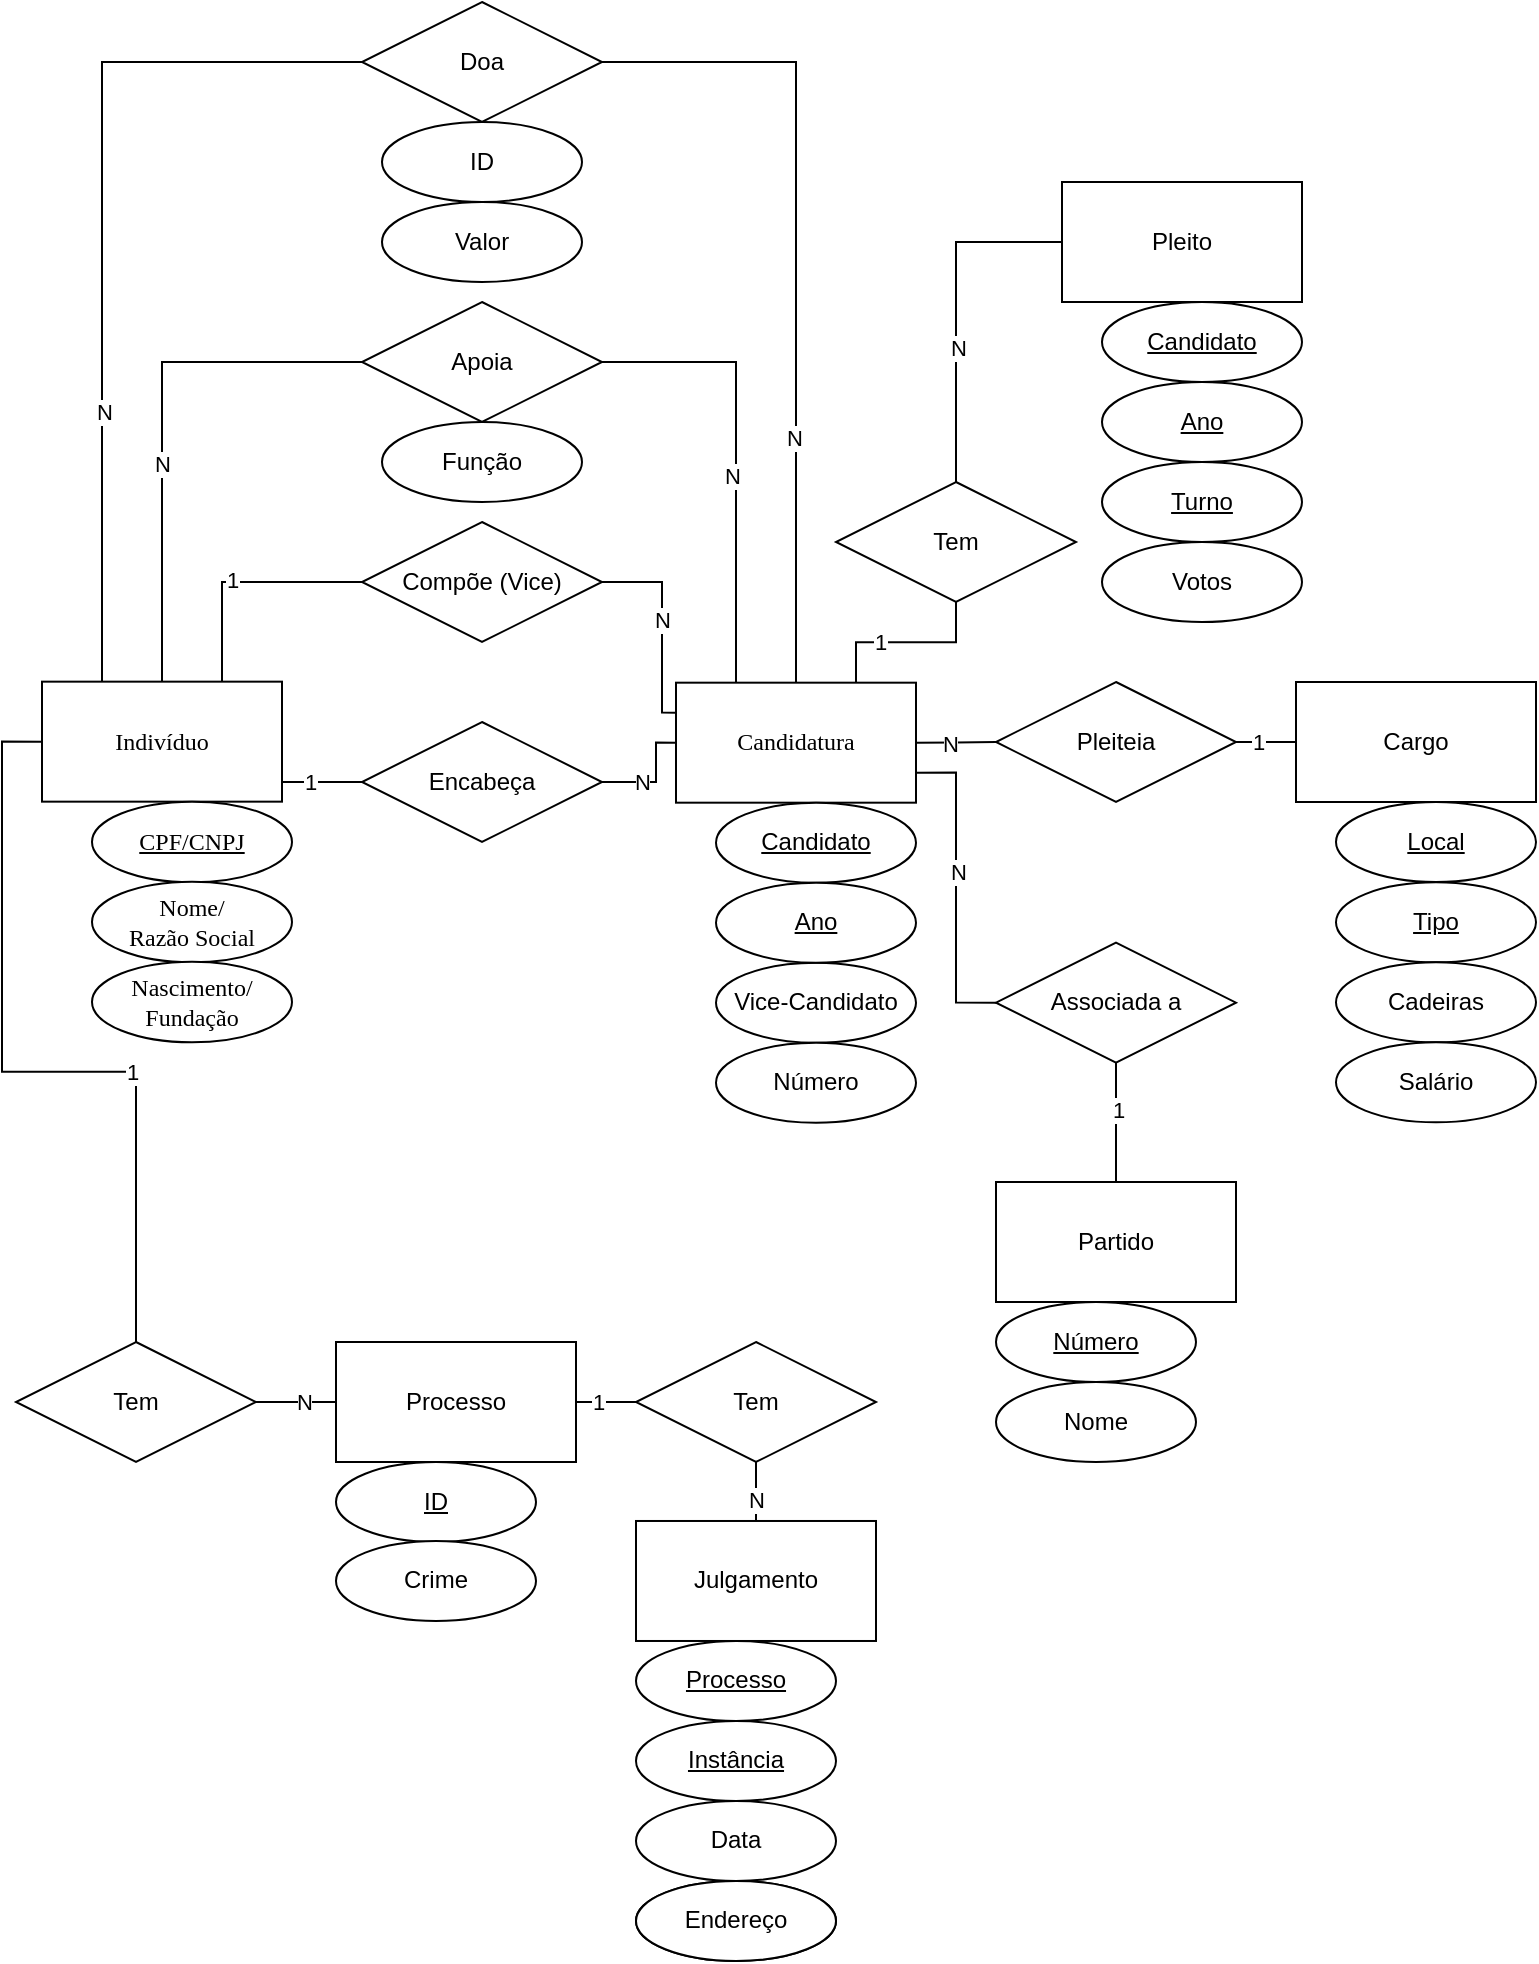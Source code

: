 <mxfile version="15.8.3" type="device"><diagram id="y8ehtzcDIXGTY223qZdE" name="Projeto ER"><mxGraphModel dx="1497" dy="3291" grid="1" gridSize="10" guides="1" tooltips="1" connect="1" arrows="1" fold="1" page="1" pageScale="1" pageWidth="827" pageHeight="1169" math="0" shadow="0"><root><mxCell id="9adYcuHAJ2ELsM9DBGtr-0"/><mxCell id="9adYcuHAJ2ELsM9DBGtr-1" parent="9adYcuHAJ2ELsM9DBGtr-0"/><mxCell id="D5yA-E_TnKkNy2x88Aqz-48" style="edgeStyle=orthogonalEdgeStyle;rounded=0;orthogonalLoop=1;jettySize=auto;html=1;exitX=1;exitY=0.5;exitDx=0;exitDy=0;entryX=0;entryY=0.5;entryDx=0;entryDy=0;endArrow=none;endFill=0;" parent="9adYcuHAJ2ELsM9DBGtr-1" source="500dHnA0742a9WlsMYS1-0" target="D5yA-E_TnKkNy2x88Aqz-38" edge="1"><mxGeometry relative="1" as="geometry"><Array as="points"><mxPoint x="170" y="-1890"/></Array></mxGeometry></mxCell><mxCell id="D5yA-E_TnKkNy2x88Aqz-65" value="1" style="edgeLabel;html=1;align=center;verticalAlign=middle;resizable=0;points=[];" parent="D5yA-E_TnKkNy2x88Aqz-48" vertex="1" connectable="0"><mxGeometry x="0.111" relative="1" as="geometry"><mxPoint as="offset"/></mxGeometry></mxCell><mxCell id="D5yA-E_TnKkNy2x88Aqz-50" style="edgeStyle=orthogonalEdgeStyle;rounded=0;orthogonalLoop=1;jettySize=auto;html=1;exitX=0.75;exitY=0;exitDx=0;exitDy=0;entryX=0;entryY=0.5;entryDx=0;entryDy=0;endArrow=none;endFill=0;" parent="9adYcuHAJ2ELsM9DBGtr-1" source="500dHnA0742a9WlsMYS1-0" target="D5yA-E_TnKkNy2x88Aqz-49" edge="1"><mxGeometry relative="1" as="geometry"><Array as="points"><mxPoint x="140" y="-1990"/></Array></mxGeometry></mxCell><mxCell id="D5yA-E_TnKkNy2x88Aqz-63" value="1" style="edgeLabel;html=1;align=center;verticalAlign=middle;resizable=0;points=[];" parent="D5yA-E_TnKkNy2x88Aqz-50" vertex="1" connectable="0"><mxGeometry x="-0.094" y="1" relative="1" as="geometry"><mxPoint as="offset"/></mxGeometry></mxCell><mxCell id="D5yA-E_TnKkNy2x88Aqz-52" style="edgeStyle=orthogonalEdgeStyle;rounded=0;orthogonalLoop=1;jettySize=auto;html=1;exitX=0.5;exitY=0;exitDx=0;exitDy=0;entryX=0;entryY=0.5;entryDx=0;entryDy=0;endArrow=none;endFill=0;" parent="9adYcuHAJ2ELsM9DBGtr-1" source="500dHnA0742a9WlsMYS1-0" target="D5yA-E_TnKkNy2x88Aqz-30" edge="1"><mxGeometry relative="1" as="geometry"/></mxCell><mxCell id="D5yA-E_TnKkNy2x88Aqz-61" value="N" style="edgeLabel;html=1;align=center;verticalAlign=middle;resizable=0;points=[];" parent="D5yA-E_TnKkNy2x88Aqz-52" vertex="1" connectable="0"><mxGeometry x="-0.16" relative="1" as="geometry"><mxPoint as="offset"/></mxGeometry></mxCell><mxCell id="D5yA-E_TnKkNy2x88Aqz-57" style="edgeStyle=orthogonalEdgeStyle;rounded=0;orthogonalLoop=1;jettySize=auto;html=1;exitX=0.25;exitY=0;exitDx=0;exitDy=0;entryX=0;entryY=0.5;entryDx=0;entryDy=0;endArrow=none;endFill=0;" parent="9adYcuHAJ2ELsM9DBGtr-1" source="500dHnA0742a9WlsMYS1-0" target="D5yA-E_TnKkNy2x88Aqz-54" edge="1"><mxGeometry relative="1" as="geometry"/></mxCell><mxCell id="D5yA-E_TnKkNy2x88Aqz-59" value="N" style="edgeLabel;html=1;align=center;verticalAlign=middle;resizable=0;points=[];" parent="D5yA-E_TnKkNy2x88Aqz-57" vertex="1" connectable="0"><mxGeometry x="-0.386" y="-1" relative="1" as="geometry"><mxPoint as="offset"/></mxGeometry></mxCell><mxCell id="D5yA-E_TnKkNy2x88Aqz-68" style="edgeStyle=orthogonalEdgeStyle;rounded=0;orthogonalLoop=1;jettySize=auto;html=1;exitX=0;exitY=0.5;exitDx=0;exitDy=0;entryX=0.5;entryY=0;entryDx=0;entryDy=0;endArrow=none;endFill=0;" parent="9adYcuHAJ2ELsM9DBGtr-1" source="500dHnA0742a9WlsMYS1-0" target="D5yA-E_TnKkNy2x88Aqz-67" edge="1"><mxGeometry relative="1" as="geometry"><mxPoint x="750" y="-1420" as="sourcePoint"/></mxGeometry></mxCell><mxCell id="D5yA-E_TnKkNy2x88Aqz-69" value="1" style="edgeLabel;html=1;align=center;verticalAlign=middle;resizable=0;points=[];" parent="D5yA-E_TnKkNy2x88Aqz-68" vertex="1" connectable="0"><mxGeometry x="0.289" relative="1" as="geometry"><mxPoint as="offset"/></mxGeometry></mxCell><mxCell id="500dHnA0742a9WlsMYS1-0" value="Indivíduo" style="whiteSpace=wrap;html=1;align=center;rounded=0;sketch=0;fontColor=#000000;fontFamily=Fira Sans;fontSource=https%3A%2F%2Ffonts.googleapis.com%2Fcss%3Ffamily%3DFira%2BSans;" parent="9adYcuHAJ2ELsM9DBGtr-1" vertex="1"><mxGeometry x="50" y="-1940.17" width="120" height="60" as="geometry"/></mxCell><mxCell id="500dHnA0742a9WlsMYS1-1" value="CPF/CNPJ" style="ellipse;whiteSpace=wrap;html=1;align=center;fontStyle=4;fontFamily=Fira Sans;fontSource=https%3A%2F%2Ffonts.googleapis.com%2Fcss%3Ffamily%3DFira%2BSans;" parent="9adYcuHAJ2ELsM9DBGtr-1" vertex="1"><mxGeometry x="75" y="-1880.17" width="100" height="40.34" as="geometry"/></mxCell><mxCell id="500dHnA0742a9WlsMYS1-2" value="&lt;div&gt;Nome/&lt;/div&gt;&lt;div&gt;Razão Social&lt;br&gt;&lt;/div&gt;" style="ellipse;whiteSpace=wrap;html=1;align=center;fontFamily=Fira Sans;fontSource=https%3A%2F%2Ffonts.googleapis.com%2Fcss%3Ffamily%3DFira%2BSans;" parent="9adYcuHAJ2ELsM9DBGtr-1" vertex="1"><mxGeometry x="75" y="-1840.17" width="100" height="40.34" as="geometry"/></mxCell><mxCell id="500dHnA0742a9WlsMYS1-4" value="&lt;div&gt;Nascimento/&lt;/div&gt;&lt;div&gt;Fundação&lt;/div&gt;" style="ellipse;whiteSpace=wrap;html=1;align=center;fontFamily=Fira Sans;fontSource=https%3A%2F%2Ffonts.googleapis.com%2Fcss%3Ffamily%3DFira%2BSans;" parent="9adYcuHAJ2ELsM9DBGtr-1" vertex="1"><mxGeometry x="75" y="-1800.17" width="100" height="40.34" as="geometry"/></mxCell><mxCell id="D5yA-E_TnKkNy2x88Aqz-0" value="Julgamento" style="whiteSpace=wrap;html=1;align=center;" parent="9adYcuHAJ2ELsM9DBGtr-1" vertex="1"><mxGeometry x="347" y="-1520.51" width="120" height="60" as="geometry"/></mxCell><mxCell id="D5yA-E_TnKkNy2x88Aqz-1" value="Processo" style="ellipse;whiteSpace=wrap;html=1;align=center;fontStyle=4;" parent="9adYcuHAJ2ELsM9DBGtr-1" vertex="1"><mxGeometry x="347" y="-1460.51" width="100" height="40" as="geometry"/></mxCell><mxCell id="D5yA-E_TnKkNy2x88Aqz-3" value="Data" style="ellipse;whiteSpace=wrap;html=1;align=center;" parent="9adYcuHAJ2ELsM9DBGtr-1" vertex="1"><mxGeometry x="347" y="-1380.51" width="100" height="40" as="geometry"/></mxCell><mxCell id="D5yA-E_TnKkNy2x88Aqz-43" style="edgeStyle=orthogonalEdgeStyle;rounded=0;orthogonalLoop=1;jettySize=auto;html=1;exitX=1;exitY=0.5;exitDx=0;exitDy=0;entryX=0;entryY=0.5;entryDx=0;entryDy=0;endArrow=none;endFill=0;" parent="9adYcuHAJ2ELsM9DBGtr-1" source="nAUW39gh-lj2DUf8Xwrj-0" target="D5yA-E_TnKkNy2x88Aqz-42" edge="1"><mxGeometry relative="1" as="geometry"/></mxCell><mxCell id="D5yA-E_TnKkNy2x88Aqz-45" value="N" style="edgeLabel;html=1;align=center;verticalAlign=middle;resizable=0;points=[];" parent="D5yA-E_TnKkNy2x88Aqz-43" vertex="1" connectable="0"><mxGeometry x="-0.173" relative="1" as="geometry"><mxPoint as="offset"/></mxGeometry></mxCell><mxCell id="D5yA-E_TnKkNy2x88Aqz-79" style="edgeStyle=orthogonalEdgeStyle;rounded=0;orthogonalLoop=1;jettySize=auto;html=1;exitX=0.75;exitY=0;exitDx=0;exitDy=0;entryX=0.5;entryY=1;entryDx=0;entryDy=0;endArrow=none;endFill=0;" parent="9adYcuHAJ2ELsM9DBGtr-1" source="nAUW39gh-lj2DUf8Xwrj-0" target="D5yA-E_TnKkNy2x88Aqz-78" edge="1"><mxGeometry relative="1" as="geometry"/></mxCell><mxCell id="D5yA-E_TnKkNy2x88Aqz-81" value="1" style="edgeLabel;html=1;align=center;verticalAlign=middle;resizable=0;points=[];" parent="D5yA-E_TnKkNy2x88Aqz-79" vertex="1" connectable="0"><mxGeometry x="-0.302" relative="1" as="geometry"><mxPoint as="offset"/></mxGeometry></mxCell><mxCell id="D5yA-E_TnKkNy2x88Aqz-85" style="edgeStyle=orthogonalEdgeStyle;rounded=0;orthogonalLoop=1;jettySize=auto;html=1;exitX=1;exitY=0.75;exitDx=0;exitDy=0;entryX=0;entryY=0.5;entryDx=0;entryDy=0;endArrow=none;endFill=0;" parent="9adYcuHAJ2ELsM9DBGtr-1" source="nAUW39gh-lj2DUf8Xwrj-0" target="D5yA-E_TnKkNy2x88Aqz-84" edge="1"><mxGeometry relative="1" as="geometry"/></mxCell><mxCell id="D5yA-E_TnKkNy2x88Aqz-87" value="N" style="edgeLabel;html=1;align=center;verticalAlign=middle;resizable=0;points=[];" parent="D5yA-E_TnKkNy2x88Aqz-85" vertex="1" connectable="0"><mxGeometry x="-0.109" y="1" relative="1" as="geometry"><mxPoint as="offset"/></mxGeometry></mxCell><mxCell id="nAUW39gh-lj2DUf8Xwrj-0" value="Candidatura" style="whiteSpace=wrap;html=1;align=center;rounded=0;sketch=0;fontColor=#000000;fontFamily=Fira Sans;fontSource=https%3A%2F%2Ffonts.googleapis.com%2Fcss%3Ffamily%3DFira%2BSans;" parent="9adYcuHAJ2ELsM9DBGtr-1" vertex="1"><mxGeometry x="367" y="-1939.66" width="120" height="60" as="geometry"/></mxCell><mxCell id="nAUW39gh-lj2DUf8Xwrj-1" value="Vice-Candidato" style="ellipse;whiteSpace=wrap;html=1;align=center;" parent="9adYcuHAJ2ELsM9DBGtr-1" vertex="1"><mxGeometry x="387" y="-1799.66" width="100" height="40" as="geometry"/></mxCell><mxCell id="nAUW39gh-lj2DUf8Xwrj-3" value="Candidato" style="ellipse;whiteSpace=wrap;html=1;align=center;fontStyle=4;" parent="9adYcuHAJ2ELsM9DBGtr-1" vertex="1"><mxGeometry x="387" y="-1879.66" width="100" height="40" as="geometry"/></mxCell><mxCell id="D5yA-E_TnKkNy2x88Aqz-7" value="Instância" style="ellipse;whiteSpace=wrap;html=1;align=center;fontStyle=4;" parent="9adYcuHAJ2ELsM9DBGtr-1" vertex="1"><mxGeometry x="347" y="-1420.51" width="100" height="40" as="geometry"/></mxCell><mxCell id="D5yA-E_TnKkNy2x88Aqz-9" value="Procedente" style="ellipse;whiteSpace=wrap;html=1;align=center;" parent="9adYcuHAJ2ELsM9DBGtr-1" vertex="1"><mxGeometry x="347" y="-1340.51" width="100" height="40" as="geometry"/></mxCell><mxCell id="D5yA-E_TnKkNy2x88Aqz-8" value="Endereço" style="ellipse;whiteSpace=wrap;html=1;align=center;" parent="9adYcuHAJ2ELsM9DBGtr-1" vertex="1"><mxGeometry x="347" y="-1340.51" width="100" height="40" as="geometry"/></mxCell><mxCell id="D5yA-E_TnKkNy2x88Aqz-73" style="edgeStyle=orthogonalEdgeStyle;rounded=0;orthogonalLoop=1;jettySize=auto;html=1;exitX=1;exitY=0.5;exitDx=0;exitDy=0;entryX=0;entryY=0.5;entryDx=0;entryDy=0;endArrow=none;endFill=0;" parent="9adYcuHAJ2ELsM9DBGtr-1" source="D5yA-E_TnKkNy2x88Aqz-10" target="D5yA-E_TnKkNy2x88Aqz-72" edge="1"><mxGeometry relative="1" as="geometry"/></mxCell><mxCell id="D5yA-E_TnKkNy2x88Aqz-76" value="1" style="edgeLabel;html=1;align=center;verticalAlign=middle;resizable=0;points=[];" parent="D5yA-E_TnKkNy2x88Aqz-73" vertex="1" connectable="0"><mxGeometry x="-0.3" relative="1" as="geometry"><mxPoint as="offset"/></mxGeometry></mxCell><mxCell id="D5yA-E_TnKkNy2x88Aqz-10" value="Processo" style="whiteSpace=wrap;html=1;align=center;" parent="9adYcuHAJ2ELsM9DBGtr-1" vertex="1"><mxGeometry x="197" y="-1610.0" width="120" height="60" as="geometry"/></mxCell><mxCell id="D5yA-E_TnKkNy2x88Aqz-11" value="ID" style="ellipse;whiteSpace=wrap;html=1;align=center;fontStyle=4;" parent="9adYcuHAJ2ELsM9DBGtr-1" vertex="1"><mxGeometry x="197" y="-1550.0" width="100" height="40" as="geometry"/></mxCell><mxCell id="D5yA-E_TnKkNy2x88Aqz-13" value="Crime" style="ellipse;whiteSpace=wrap;html=1;align=center;" parent="9adYcuHAJ2ELsM9DBGtr-1" vertex="1"><mxGeometry x="197" y="-1510.51" width="100" height="40" as="geometry"/></mxCell><mxCell id="D5yA-E_TnKkNy2x88Aqz-14" value="Pleito" style="whiteSpace=wrap;html=1;align=center;" parent="9adYcuHAJ2ELsM9DBGtr-1" vertex="1"><mxGeometry x="560" y="-2190" width="120" height="60" as="geometry"/></mxCell><mxCell id="D5yA-E_TnKkNy2x88Aqz-15" value="Candidato" style="ellipse;whiteSpace=wrap;html=1;align=center;fontStyle=4;" parent="9adYcuHAJ2ELsM9DBGtr-1" vertex="1"><mxGeometry x="580" y="-2130" width="100" height="40" as="geometry"/></mxCell><mxCell id="D5yA-E_TnKkNy2x88Aqz-16" value="Ano" style="ellipse;whiteSpace=wrap;html=1;align=center;fontStyle=4;" parent="9adYcuHAJ2ELsM9DBGtr-1" vertex="1"><mxGeometry x="580" y="-2090" width="100" height="40" as="geometry"/></mxCell><mxCell id="D5yA-E_TnKkNy2x88Aqz-17" value="Turno" style="ellipse;whiteSpace=wrap;html=1;align=center;fontStyle=4;" parent="9adYcuHAJ2ELsM9DBGtr-1" vertex="1"><mxGeometry x="580" y="-2050" width="100" height="40" as="geometry"/></mxCell><mxCell id="D5yA-E_TnKkNy2x88Aqz-18" value="Votos" style="ellipse;whiteSpace=wrap;html=1;align=center;" parent="9adYcuHAJ2ELsM9DBGtr-1" vertex="1"><mxGeometry x="580" y="-2010" width="100" height="40" as="geometry"/></mxCell><mxCell id="D5yA-E_TnKkNy2x88Aqz-19" value="Partido" style="whiteSpace=wrap;html=1;align=center;" parent="9adYcuHAJ2ELsM9DBGtr-1" vertex="1"><mxGeometry x="527" y="-1690" width="120" height="60" as="geometry"/></mxCell><mxCell id="D5yA-E_TnKkNy2x88Aqz-20" value="Número" style="ellipse;whiteSpace=wrap;html=1;align=center;fontStyle=4;" parent="9adYcuHAJ2ELsM9DBGtr-1" vertex="1"><mxGeometry x="527" y="-1630" width="100" height="40" as="geometry"/></mxCell><mxCell id="D5yA-E_TnKkNy2x88Aqz-26" value="Nome" style="ellipse;whiteSpace=wrap;html=1;align=center;" parent="9adYcuHAJ2ELsM9DBGtr-1" vertex="1"><mxGeometry x="527" y="-1590" width="100" height="40" as="geometry"/></mxCell><mxCell id="ZEBtaCfOgh3SWErFr1oM-9" value="Número" style="ellipse;whiteSpace=wrap;html=1;align=center;" parent="9adYcuHAJ2ELsM9DBGtr-1" vertex="1"><mxGeometry x="387" y="-1759.66" width="100" height="40" as="geometry"/></mxCell><mxCell id="D5yA-E_TnKkNy2x88Aqz-53" style="edgeStyle=orthogonalEdgeStyle;rounded=0;orthogonalLoop=1;jettySize=auto;html=1;exitX=1;exitY=0.5;exitDx=0;exitDy=0;entryX=0.25;entryY=0;entryDx=0;entryDy=0;endArrow=none;endFill=0;" parent="9adYcuHAJ2ELsM9DBGtr-1" source="D5yA-E_TnKkNy2x88Aqz-30" target="nAUW39gh-lj2DUf8Xwrj-0" edge="1"><mxGeometry relative="1" as="geometry"/></mxCell><mxCell id="D5yA-E_TnKkNy2x88Aqz-62" value="N" style="edgeLabel;html=1;align=center;verticalAlign=middle;resizable=0;points=[];" parent="D5yA-E_TnKkNy2x88Aqz-53" vertex="1" connectable="0"><mxGeometry x="0.088" y="-2" relative="1" as="geometry"><mxPoint as="offset"/></mxGeometry></mxCell><mxCell id="D5yA-E_TnKkNy2x88Aqz-30" value="Apoia" style="shape=rhombus;perimeter=rhombusPerimeter;whiteSpace=wrap;html=1;align=center;" parent="9adYcuHAJ2ELsM9DBGtr-1" vertex="1"><mxGeometry x="210" y="-2130" width="120" height="60" as="geometry"/></mxCell><mxCell id="D5yA-E_TnKkNy2x88Aqz-31" value="Função" style="ellipse;whiteSpace=wrap;html=1;align=center;" parent="9adYcuHAJ2ELsM9DBGtr-1" vertex="1"><mxGeometry x="220" y="-2070" width="100" height="40" as="geometry"/></mxCell><mxCell id="D5yA-E_TnKkNy2x88Aqz-33" value="Ano" style="ellipse;whiteSpace=wrap;html=1;align=center;fontStyle=4;" parent="9adYcuHAJ2ELsM9DBGtr-1" vertex="1"><mxGeometry x="387" y="-1839.66" width="100" height="40" as="geometry"/></mxCell><mxCell id="D5yA-E_TnKkNy2x88Aqz-35" value="Cargo" style="whiteSpace=wrap;html=1;align=center;" parent="9adYcuHAJ2ELsM9DBGtr-1" vertex="1"><mxGeometry x="677" y="-1940" width="120" height="60" as="geometry"/></mxCell><mxCell id="D5yA-E_TnKkNy2x88Aqz-36" value="Local" style="ellipse;whiteSpace=wrap;html=1;align=center;fontStyle=4;" parent="9adYcuHAJ2ELsM9DBGtr-1" vertex="1"><mxGeometry x="697" y="-1880" width="100" height="40" as="geometry"/></mxCell><mxCell id="D5yA-E_TnKkNy2x88Aqz-37" value="Tipo" style="ellipse;whiteSpace=wrap;html=1;align=center;fontStyle=4;" parent="9adYcuHAJ2ELsM9DBGtr-1" vertex="1"><mxGeometry x="697" y="-1839.83" width="100" height="40" as="geometry"/></mxCell><mxCell id="D5yA-E_TnKkNy2x88Aqz-47" style="edgeStyle=orthogonalEdgeStyle;rounded=0;orthogonalLoop=1;jettySize=auto;html=1;exitX=1;exitY=0.5;exitDx=0;exitDy=0;entryX=0;entryY=0.5;entryDx=0;entryDy=0;endArrow=none;endFill=0;" parent="9adYcuHAJ2ELsM9DBGtr-1" source="D5yA-E_TnKkNy2x88Aqz-38" target="nAUW39gh-lj2DUf8Xwrj-0" edge="1"><mxGeometry relative="1" as="geometry"><Array as="points"><mxPoint x="357" y="-1890"/><mxPoint x="357" y="-1910"/></Array></mxGeometry></mxCell><mxCell id="D5yA-E_TnKkNy2x88Aqz-66" value="N" style="edgeLabel;html=1;align=center;verticalAlign=middle;resizable=0;points=[];" parent="D5yA-E_TnKkNy2x88Aqz-47" vertex="1" connectable="0"><mxGeometry x="-0.298" relative="1" as="geometry"><mxPoint as="offset"/></mxGeometry></mxCell><mxCell id="D5yA-E_TnKkNy2x88Aqz-38" value="Encabeça" style="shape=rhombus;perimeter=rhombusPerimeter;whiteSpace=wrap;html=1;align=center;" parent="9adYcuHAJ2ELsM9DBGtr-1" vertex="1"><mxGeometry x="210" y="-1920" width="120" height="60" as="geometry"/></mxCell><mxCell id="D5yA-E_TnKkNy2x88Aqz-40" value="Cadeiras" style="ellipse;whiteSpace=wrap;html=1;align=center;" parent="9adYcuHAJ2ELsM9DBGtr-1" vertex="1"><mxGeometry x="697" y="-1799.83" width="100" height="40" as="geometry"/></mxCell><mxCell id="D5yA-E_TnKkNy2x88Aqz-41" value="Salário" style="ellipse;whiteSpace=wrap;html=1;align=center;" parent="9adYcuHAJ2ELsM9DBGtr-1" vertex="1"><mxGeometry x="697" y="-1759.83" width="100" height="40" as="geometry"/></mxCell><mxCell id="D5yA-E_TnKkNy2x88Aqz-44" style="edgeStyle=orthogonalEdgeStyle;rounded=0;orthogonalLoop=1;jettySize=auto;html=1;exitX=1;exitY=0.5;exitDx=0;exitDy=0;entryX=0;entryY=0.5;entryDx=0;entryDy=0;endArrow=none;endFill=0;" parent="9adYcuHAJ2ELsM9DBGtr-1" source="D5yA-E_TnKkNy2x88Aqz-42" target="D5yA-E_TnKkNy2x88Aqz-35" edge="1"><mxGeometry relative="1" as="geometry"/></mxCell><mxCell id="D5yA-E_TnKkNy2x88Aqz-46" value="1" style="edgeLabel;html=1;align=center;verticalAlign=middle;resizable=0;points=[];" parent="D5yA-E_TnKkNy2x88Aqz-44" vertex="1" connectable="0"><mxGeometry x="-0.311" relative="1" as="geometry"><mxPoint as="offset"/></mxGeometry></mxCell><mxCell id="D5yA-E_TnKkNy2x88Aqz-42" value="Pleiteia" style="shape=rhombus;perimeter=rhombusPerimeter;whiteSpace=wrap;html=1;align=center;" parent="9adYcuHAJ2ELsM9DBGtr-1" vertex="1"><mxGeometry x="527" y="-1940" width="120" height="60" as="geometry"/></mxCell><mxCell id="D5yA-E_TnKkNy2x88Aqz-51" style="edgeStyle=orthogonalEdgeStyle;rounded=0;orthogonalLoop=1;jettySize=auto;html=1;exitX=1;exitY=0.5;exitDx=0;exitDy=0;entryX=0;entryY=0.25;entryDx=0;entryDy=0;endArrow=none;endFill=0;" parent="9adYcuHAJ2ELsM9DBGtr-1" source="D5yA-E_TnKkNy2x88Aqz-49" target="nAUW39gh-lj2DUf8Xwrj-0" edge="1"><mxGeometry relative="1" as="geometry"><Array as="points"><mxPoint x="360" y="-1990"/><mxPoint x="360" y="-1925"/></Array></mxGeometry></mxCell><mxCell id="D5yA-E_TnKkNy2x88Aqz-64" value="N" style="edgeLabel;html=1;align=center;verticalAlign=middle;resizable=0;points=[];" parent="D5yA-E_TnKkNy2x88Aqz-51" vertex="1" connectable="0"><mxGeometry x="-0.044" relative="1" as="geometry"><mxPoint as="offset"/></mxGeometry></mxCell><mxCell id="D5yA-E_TnKkNy2x88Aqz-49" value="Compõe (Vice)" style="shape=rhombus;perimeter=rhombusPerimeter;whiteSpace=wrap;html=1;align=center;" parent="9adYcuHAJ2ELsM9DBGtr-1" vertex="1"><mxGeometry x="210" y="-2020" width="120" height="60" as="geometry"/></mxCell><mxCell id="D5yA-E_TnKkNy2x88Aqz-58" style="edgeStyle=orthogonalEdgeStyle;rounded=0;orthogonalLoop=1;jettySize=auto;html=1;exitX=1;exitY=0.5;exitDx=0;exitDy=0;entryX=0.5;entryY=0;entryDx=0;entryDy=0;endArrow=none;endFill=0;" parent="9adYcuHAJ2ELsM9DBGtr-1" source="D5yA-E_TnKkNy2x88Aqz-54" target="nAUW39gh-lj2DUf8Xwrj-0" edge="1"><mxGeometry relative="1" as="geometry"/></mxCell><mxCell id="D5yA-E_TnKkNy2x88Aqz-60" value="N" style="edgeLabel;html=1;align=center;verticalAlign=middle;resizable=0;points=[];" parent="D5yA-E_TnKkNy2x88Aqz-58" vertex="1" connectable="0"><mxGeometry x="0.399" y="-1" relative="1" as="geometry"><mxPoint as="offset"/></mxGeometry></mxCell><mxCell id="D5yA-E_TnKkNy2x88Aqz-54" value="Doa" style="shape=rhombus;perimeter=rhombusPerimeter;whiteSpace=wrap;html=1;align=center;" parent="9adYcuHAJ2ELsM9DBGtr-1" vertex="1"><mxGeometry x="210" y="-2280" width="120" height="60" as="geometry"/></mxCell><mxCell id="D5yA-E_TnKkNy2x88Aqz-55" value="ID" style="ellipse;whiteSpace=wrap;html=1;align=center;" parent="9adYcuHAJ2ELsM9DBGtr-1" vertex="1"><mxGeometry x="220" y="-2220" width="100" height="40" as="geometry"/></mxCell><mxCell id="D5yA-E_TnKkNy2x88Aqz-56" value="Valor" style="ellipse;whiteSpace=wrap;html=1;align=center;" parent="9adYcuHAJ2ELsM9DBGtr-1" vertex="1"><mxGeometry x="220" y="-2180" width="100" height="40" as="geometry"/></mxCell><mxCell id="D5yA-E_TnKkNy2x88Aqz-70" style="edgeStyle=orthogonalEdgeStyle;rounded=0;orthogonalLoop=1;jettySize=auto;html=1;exitX=1;exitY=0.5;exitDx=0;exitDy=0;entryX=0;entryY=0.5;entryDx=0;entryDy=0;endArrow=none;endFill=0;" parent="9adYcuHAJ2ELsM9DBGtr-1" source="D5yA-E_TnKkNy2x88Aqz-67" target="D5yA-E_TnKkNy2x88Aqz-10" edge="1"><mxGeometry relative="1" as="geometry"/></mxCell><mxCell id="D5yA-E_TnKkNy2x88Aqz-71" value="N" style="edgeLabel;html=1;align=center;verticalAlign=middle;resizable=0;points=[];" parent="D5yA-E_TnKkNy2x88Aqz-70" vertex="1" connectable="0"><mxGeometry x="0.175" relative="1" as="geometry"><mxPoint as="offset"/></mxGeometry></mxCell><mxCell id="D5yA-E_TnKkNy2x88Aqz-67" value="Tem" style="shape=rhombus;perimeter=rhombusPerimeter;whiteSpace=wrap;html=1;align=center;" parent="9adYcuHAJ2ELsM9DBGtr-1" vertex="1"><mxGeometry x="37" y="-1610" width="120" height="60" as="geometry"/></mxCell><mxCell id="D5yA-E_TnKkNy2x88Aqz-74" style="edgeStyle=orthogonalEdgeStyle;rounded=0;orthogonalLoop=1;jettySize=auto;html=1;exitX=0.5;exitY=1;exitDx=0;exitDy=0;entryX=0.5;entryY=0;entryDx=0;entryDy=0;endArrow=none;endFill=0;" parent="9adYcuHAJ2ELsM9DBGtr-1" source="D5yA-E_TnKkNy2x88Aqz-72" target="D5yA-E_TnKkNy2x88Aqz-0" edge="1"><mxGeometry relative="1" as="geometry"/></mxCell><mxCell id="D5yA-E_TnKkNy2x88Aqz-75" value="N" style="edgeLabel;html=1;align=center;verticalAlign=middle;resizable=0;points=[];" parent="D5yA-E_TnKkNy2x88Aqz-74" vertex="1" connectable="0"><mxGeometry x="0.287" relative="1" as="geometry"><mxPoint as="offset"/></mxGeometry></mxCell><mxCell id="D5yA-E_TnKkNy2x88Aqz-72" value="Tem" style="shape=rhombus;perimeter=rhombusPerimeter;whiteSpace=wrap;html=1;align=center;" parent="9adYcuHAJ2ELsM9DBGtr-1" vertex="1"><mxGeometry x="347" y="-1610" width="120" height="60" as="geometry"/></mxCell><mxCell id="D5yA-E_TnKkNy2x88Aqz-80" style="edgeStyle=orthogonalEdgeStyle;rounded=0;orthogonalLoop=1;jettySize=auto;html=1;exitX=0.5;exitY=0;exitDx=0;exitDy=0;entryX=0;entryY=0.5;entryDx=0;entryDy=0;endArrow=none;endFill=0;" parent="9adYcuHAJ2ELsM9DBGtr-1" source="D5yA-E_TnKkNy2x88Aqz-78" target="D5yA-E_TnKkNy2x88Aqz-14" edge="1"><mxGeometry relative="1" as="geometry"/></mxCell><mxCell id="D5yA-E_TnKkNy2x88Aqz-82" value="N" style="edgeLabel;html=1;align=center;verticalAlign=middle;resizable=0;points=[];" parent="D5yA-E_TnKkNy2x88Aqz-80" vertex="1" connectable="0"><mxGeometry x="-0.225" y="-1" relative="1" as="geometry"><mxPoint as="offset"/></mxGeometry></mxCell><mxCell id="D5yA-E_TnKkNy2x88Aqz-78" value="Tem" style="shape=rhombus;perimeter=rhombusPerimeter;whiteSpace=wrap;html=1;align=center;" parent="9adYcuHAJ2ELsM9DBGtr-1" vertex="1"><mxGeometry x="447" y="-2040" width="120" height="60" as="geometry"/></mxCell><mxCell id="D5yA-E_TnKkNy2x88Aqz-86" style="edgeStyle=orthogonalEdgeStyle;rounded=0;orthogonalLoop=1;jettySize=auto;html=1;exitX=0.5;exitY=1;exitDx=0;exitDy=0;entryX=0.5;entryY=0;entryDx=0;entryDy=0;endArrow=none;endFill=0;" parent="9adYcuHAJ2ELsM9DBGtr-1" source="D5yA-E_TnKkNy2x88Aqz-84" target="D5yA-E_TnKkNy2x88Aqz-19" edge="1"><mxGeometry relative="1" as="geometry"/></mxCell><mxCell id="D5yA-E_TnKkNy2x88Aqz-88" value="1" style="edgeLabel;html=1;align=center;verticalAlign=middle;resizable=0;points=[];" parent="D5yA-E_TnKkNy2x88Aqz-86" vertex="1" connectable="0"><mxGeometry x="-0.228" y="1" relative="1" as="geometry"><mxPoint as="offset"/></mxGeometry></mxCell><mxCell id="D5yA-E_TnKkNy2x88Aqz-84" value="Associada a" style="shape=rhombus;perimeter=rhombusPerimeter;whiteSpace=wrap;html=1;align=center;" parent="9adYcuHAJ2ELsM9DBGtr-1" vertex="1"><mxGeometry x="527" y="-1809.66" width="120" height="60" as="geometry"/></mxCell></root></mxGraphModel></diagram></mxfile>
